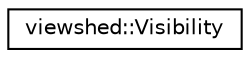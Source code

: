 digraph "Graphical Class Hierarchy"
{
 // LATEX_PDF_SIZE
  edge [fontname="Helvetica",fontsize="10",labelfontname="Helvetica",labelfontsize="10"];
  node [fontname="Helvetica",fontsize="10",shape=record];
  rankdir="LR";
  Node0 [label="viewshed::Visibility",height=0.2,width=0.4,color="black", fillcolor="white", style="filled",URL="$classviewshed_1_1Visibility.html",tooltip="Class that provides static functions to assist with viewshed calculation."];
}
